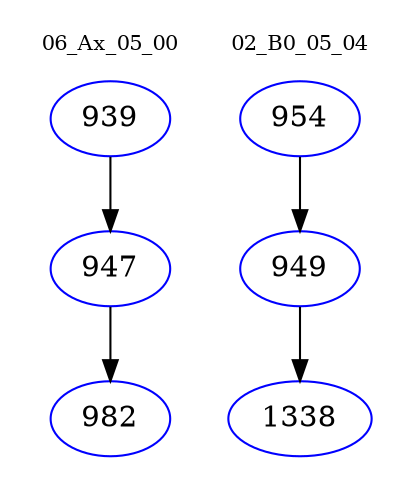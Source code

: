 digraph{
subgraph cluster_0 {
color = white
label = "06_Ax_05_00";
fontsize=10;
T0_939 [label="939", color="blue"]
T0_939 -> T0_947 [color="black"]
T0_947 [label="947", color="blue"]
T0_947 -> T0_982 [color="black"]
T0_982 [label="982", color="blue"]
}
subgraph cluster_1 {
color = white
label = "02_B0_05_04";
fontsize=10;
T1_954 [label="954", color="blue"]
T1_954 -> T1_949 [color="black"]
T1_949 [label="949", color="blue"]
T1_949 -> T1_1338 [color="black"]
T1_1338 [label="1338", color="blue"]
}
}

